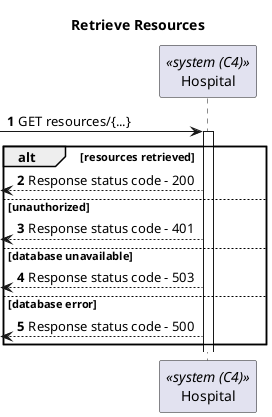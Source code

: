 @startuml Generics

autonumber
skinparam packageStyle rect

title Retrieve Resources

participant "Hospital" as H <<system (C4)>>

-> H: GET resources/{...}

activate H

alt resources retrieved

  <-- H: Response status code - 200

else unauthorized

  <-- H: Response status code - 401

else database unavailable

  <-- H: Response status code - 503

else database error

  <-- H: Response status code - 500

end

@enduml
